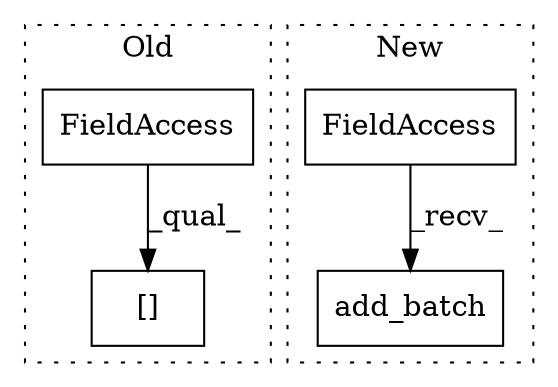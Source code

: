 digraph G {
subgraph cluster0 {
1 [label="[]" a="2" s="9908,9931" l="22,1" shape="box"];
3 [label="FieldAccess" a="22" s="9908" l="21" shape="box"];
label = "Old";
style="dotted";
}
subgraph cluster1 {
2 [label="add_batch" a="32" s="10744,10805" l="10,1" shape="box"];
4 [label="FieldAccess" a="22" s="10734" l="9" shape="box"];
label = "New";
style="dotted";
}
3 -> 1 [label="_qual_"];
4 -> 2 [label="_recv_"];
}